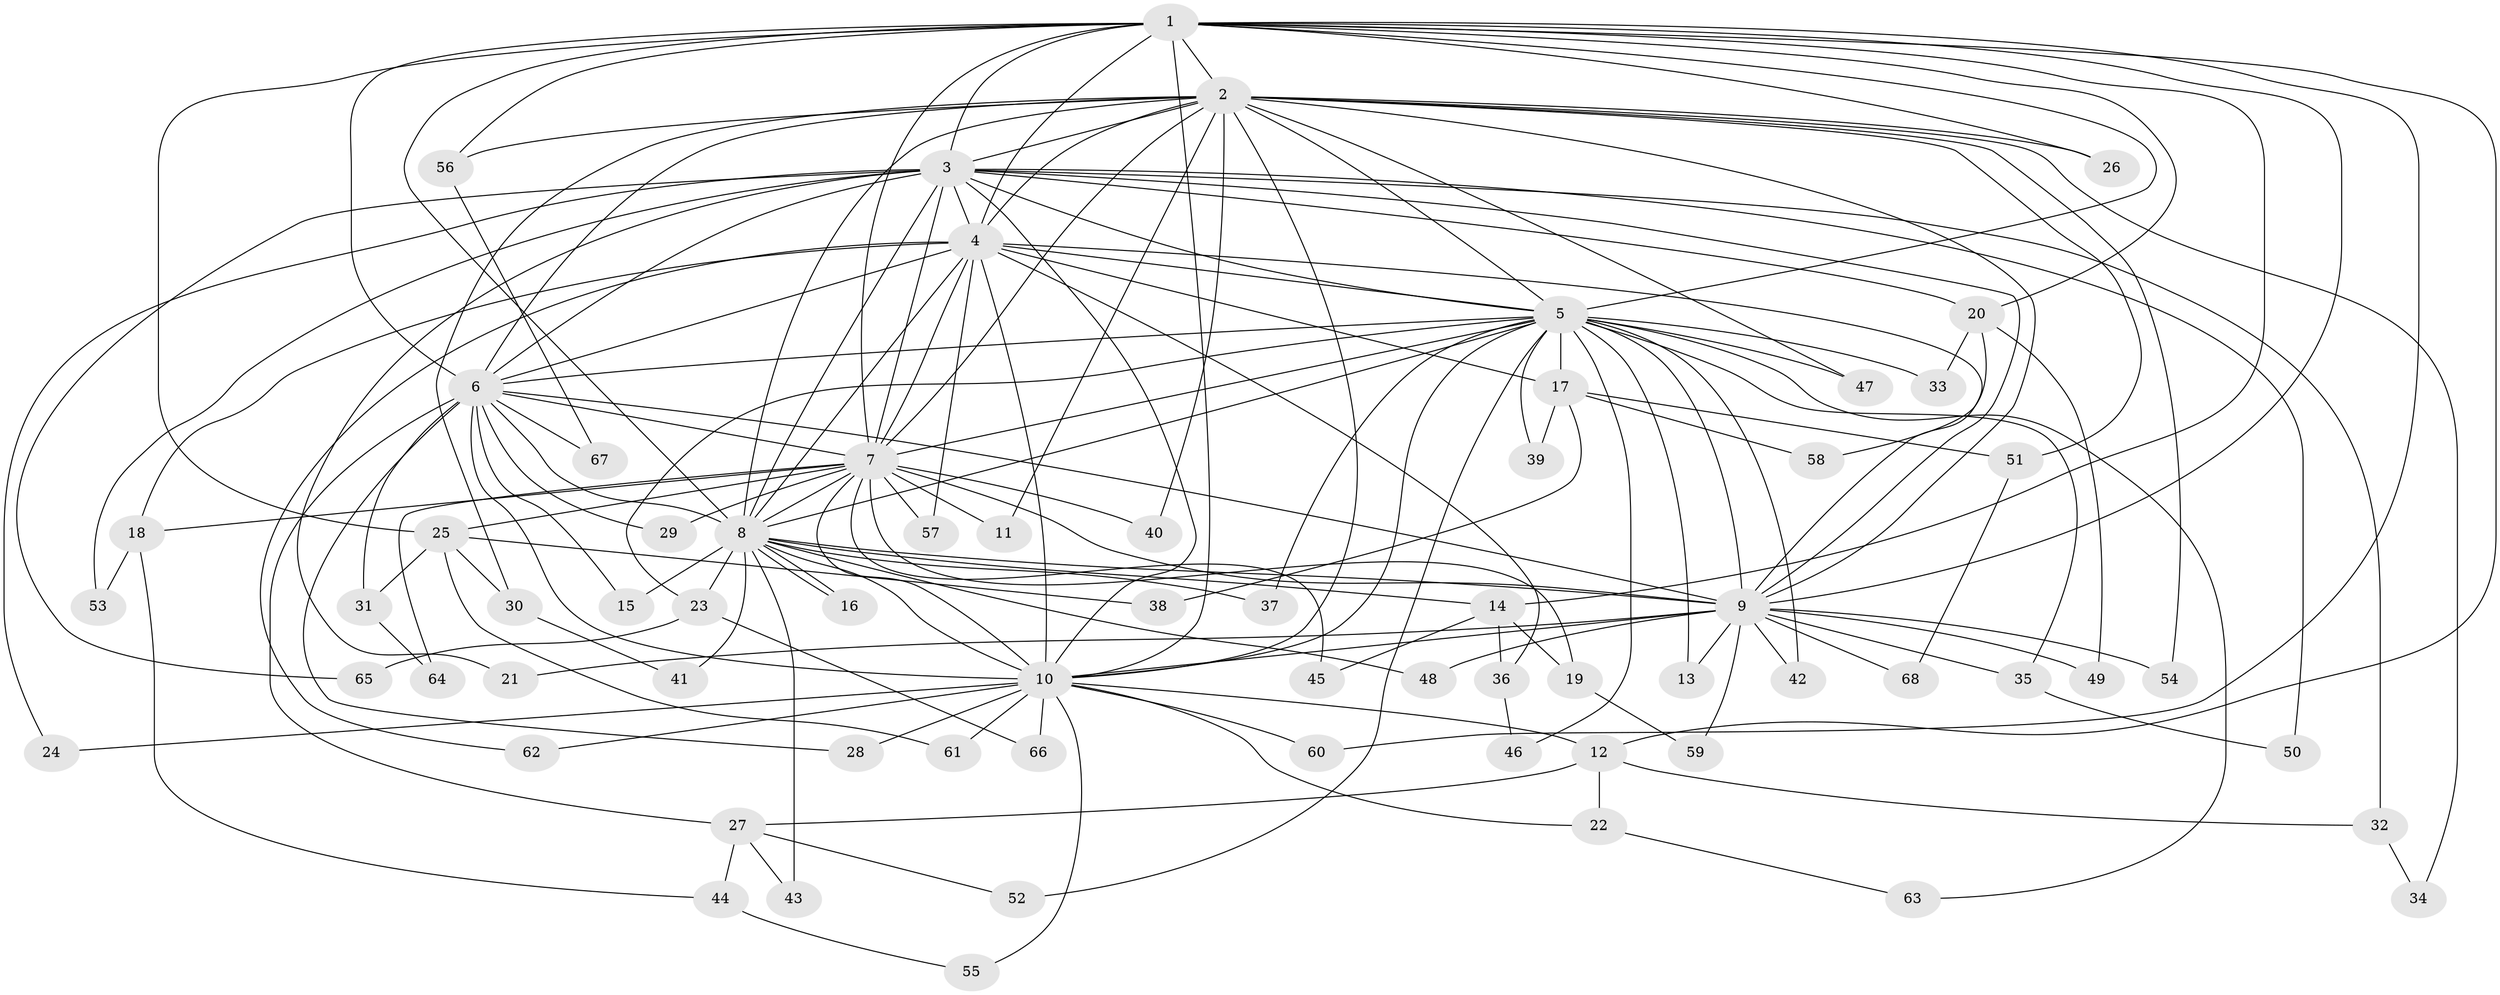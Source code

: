 // coarse degree distribution, {12: 0.037037037037037035, 1: 0.25925925925925924, 2: 0.48148148148148145, 4: 0.07407407407407407, 3: 0.037037037037037035, 13: 0.07407407407407407, 8: 0.037037037037037035}
// Generated by graph-tools (version 1.1) at 2025/47/03/04/25 21:47:39]
// undirected, 68 vertices, 161 edges
graph export_dot {
graph [start="1"]
  node [color=gray90,style=filled];
  1;
  2;
  3;
  4;
  5;
  6;
  7;
  8;
  9;
  10;
  11;
  12;
  13;
  14;
  15;
  16;
  17;
  18;
  19;
  20;
  21;
  22;
  23;
  24;
  25;
  26;
  27;
  28;
  29;
  30;
  31;
  32;
  33;
  34;
  35;
  36;
  37;
  38;
  39;
  40;
  41;
  42;
  43;
  44;
  45;
  46;
  47;
  48;
  49;
  50;
  51;
  52;
  53;
  54;
  55;
  56;
  57;
  58;
  59;
  60;
  61;
  62;
  63;
  64;
  65;
  66;
  67;
  68;
  1 -- 2;
  1 -- 3;
  1 -- 4;
  1 -- 5;
  1 -- 6;
  1 -- 7;
  1 -- 8;
  1 -- 9;
  1 -- 10;
  1 -- 12;
  1 -- 14;
  1 -- 20;
  1 -- 25;
  1 -- 26;
  1 -- 56;
  1 -- 60;
  2 -- 3;
  2 -- 4;
  2 -- 5;
  2 -- 6;
  2 -- 7;
  2 -- 8;
  2 -- 9;
  2 -- 10;
  2 -- 11;
  2 -- 26;
  2 -- 30;
  2 -- 34;
  2 -- 40;
  2 -- 47;
  2 -- 51;
  2 -- 54;
  2 -- 56;
  3 -- 4;
  3 -- 5;
  3 -- 6;
  3 -- 7;
  3 -- 8;
  3 -- 9;
  3 -- 10;
  3 -- 20;
  3 -- 21;
  3 -- 24;
  3 -- 32;
  3 -- 50;
  3 -- 53;
  3 -- 65;
  4 -- 5;
  4 -- 6;
  4 -- 7;
  4 -- 8;
  4 -- 9;
  4 -- 10;
  4 -- 17;
  4 -- 18;
  4 -- 36;
  4 -- 57;
  4 -- 62;
  5 -- 6;
  5 -- 7;
  5 -- 8;
  5 -- 9;
  5 -- 10;
  5 -- 13;
  5 -- 17;
  5 -- 23;
  5 -- 33;
  5 -- 35;
  5 -- 37;
  5 -- 39;
  5 -- 42;
  5 -- 46;
  5 -- 47;
  5 -- 52;
  5 -- 63;
  6 -- 7;
  6 -- 8;
  6 -- 9;
  6 -- 10;
  6 -- 15;
  6 -- 27;
  6 -- 28;
  6 -- 29;
  6 -- 31;
  6 -- 67;
  7 -- 8;
  7 -- 9;
  7 -- 10;
  7 -- 11;
  7 -- 18;
  7 -- 19;
  7 -- 25;
  7 -- 29;
  7 -- 40;
  7 -- 45;
  7 -- 57;
  7 -- 64;
  8 -- 9;
  8 -- 10;
  8 -- 14;
  8 -- 15;
  8 -- 16;
  8 -- 16;
  8 -- 23;
  8 -- 37;
  8 -- 41;
  8 -- 43;
  8 -- 48;
  9 -- 10;
  9 -- 13;
  9 -- 21;
  9 -- 35;
  9 -- 42;
  9 -- 48;
  9 -- 49;
  9 -- 54;
  9 -- 59;
  9 -- 68;
  10 -- 12;
  10 -- 22;
  10 -- 24;
  10 -- 28;
  10 -- 55;
  10 -- 60;
  10 -- 61;
  10 -- 62;
  10 -- 66;
  12 -- 22;
  12 -- 27;
  12 -- 32;
  14 -- 19;
  14 -- 36;
  14 -- 45;
  17 -- 38;
  17 -- 39;
  17 -- 51;
  17 -- 58;
  18 -- 44;
  18 -- 53;
  19 -- 59;
  20 -- 33;
  20 -- 49;
  20 -- 58;
  22 -- 63;
  23 -- 65;
  23 -- 66;
  25 -- 30;
  25 -- 31;
  25 -- 38;
  25 -- 61;
  27 -- 43;
  27 -- 44;
  27 -- 52;
  30 -- 41;
  31 -- 64;
  32 -- 34;
  35 -- 50;
  36 -- 46;
  44 -- 55;
  51 -- 68;
  56 -- 67;
}
